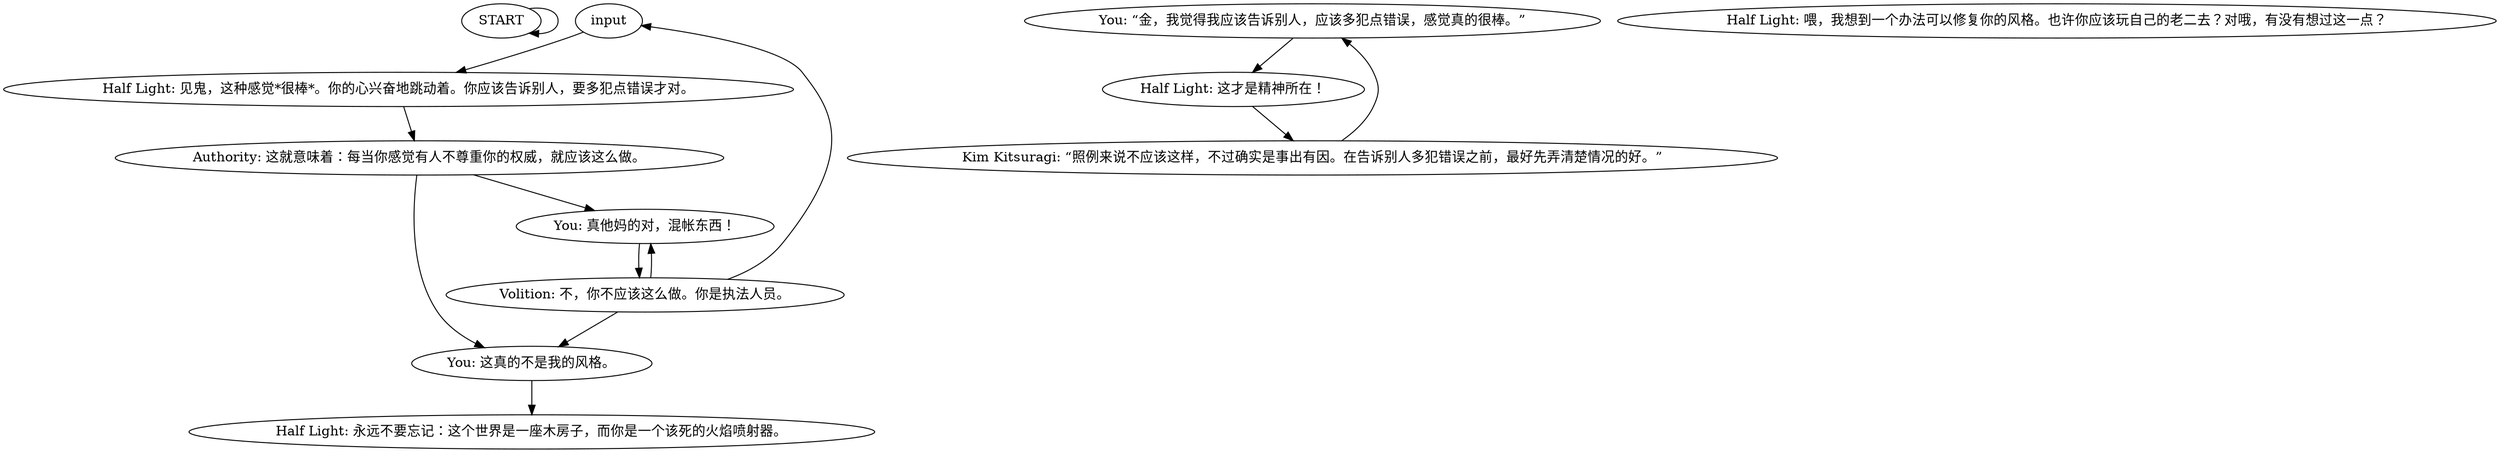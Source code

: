 # JAM ORB / fuckoffafterthought
# Afterthought dialogue if you told the lorry driver to fuck off.
# ==================================================
digraph G {
	  0 [label="START"];
	  1 [label="input"];
	  2 [label="You: “金，我觉得我应该告诉别人，应该多犯点错误，感觉真的很棒。”"];
	  3 [label="Authority: 这就意味着：每当你感觉有人不尊重你的权威，就应该这么做。"];
	  4 [label="Volition: 不，你不应该这么做。你是执法人员。"];
	  5 [label="Half Light: 这才是精神所在！"];
	  6 [label="Kim Kitsuragi: “照例来说不应该这样，不过确实是事出有因。在告诉别人多犯错误之前，最好先弄清楚情况的好。”"];
	  7 [label="Half Light: 永远不要忘记：这个世界是一座木房子，而你是一个该死的火焰喷射器。"];
	  8 [label="Half Light: 喂，我想到一个办法可以修复你的风格。也许你应该玩自己的老二去？对哦，有没有想过这一点？"];
	  9 [label="Half Light: 见鬼，这种感觉*很棒*。你的心兴奋地跳动着。你应该告诉别人，要多犯点错误才对。"];
	  10 [label="You: 真他妈的对，混帐东西！"];
	  11 [label="You: 这真的不是我的风格。"];
	  0 -> 0
	  1 -> 9
	  2 -> 5
	  3 -> 10
	  3 -> 11
	  4 -> 1
	  4 -> 10
	  4 -> 11
	  5 -> 6
	  6 -> 2
	  9 -> 3
	  10 -> 4
	  11 -> 7
}


